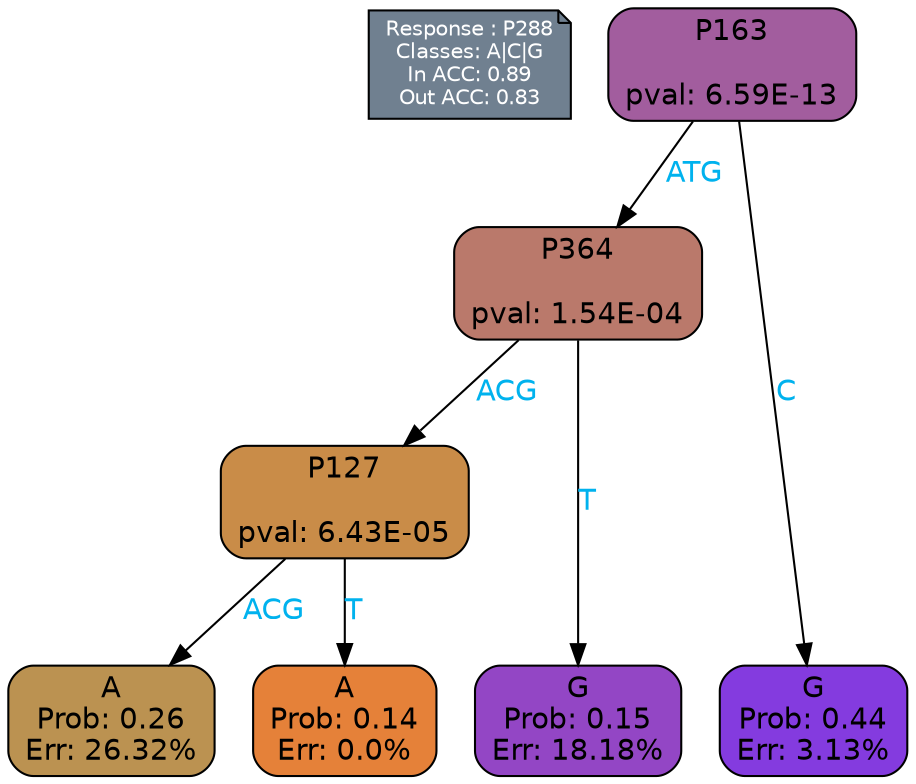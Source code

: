 digraph Tree {
node [shape=box, style="filled, rounded", color="black", fontname=helvetica] ;
graph [ranksep=equally, splines=polylines, bgcolor=transparent, dpi=600] ;
edge [fontname=helvetica] ;
LEGEND [label="Response : P288
Classes: A|C|G
In ACC: 0.89
Out ACC: 0.83
",shape=note,align=left,style=filled,fillcolor="slategray",fontcolor="white",fontsize=10];1 [label="P163

pval: 6.59E-13", fillcolor="#a25d9e"] ;
2 [label="P364

pval: 1.54E-04", fillcolor="#ba796b"] ;
3 [label="P127

pval: 6.43E-05", fillcolor="#c98c48"] ;
4 [label="A
Prob: 0.26
Err: 26.32%", fillcolor="#bb9251"] ;
5 [label="A
Prob: 0.14
Err: 0.0%", fillcolor="#e58139"] ;
6 [label="G
Prob: 0.15
Err: 18.18%", fillcolor="#9346c5"] ;
7 [label="G
Prob: 0.44
Err: 3.13%", fillcolor="#843bdf"] ;
1 -> 2 [label="ATG",fontcolor=deepskyblue2] ;
1 -> 7 [label="C",fontcolor=deepskyblue2] ;
2 -> 3 [label="ACG",fontcolor=deepskyblue2] ;
2 -> 6 [label="T",fontcolor=deepskyblue2] ;
3 -> 4 [label="ACG",fontcolor=deepskyblue2] ;
3 -> 5 [label="T",fontcolor=deepskyblue2] ;
{rank = same; 4;5;6;7;}{rank = same; LEGEND;1;}}